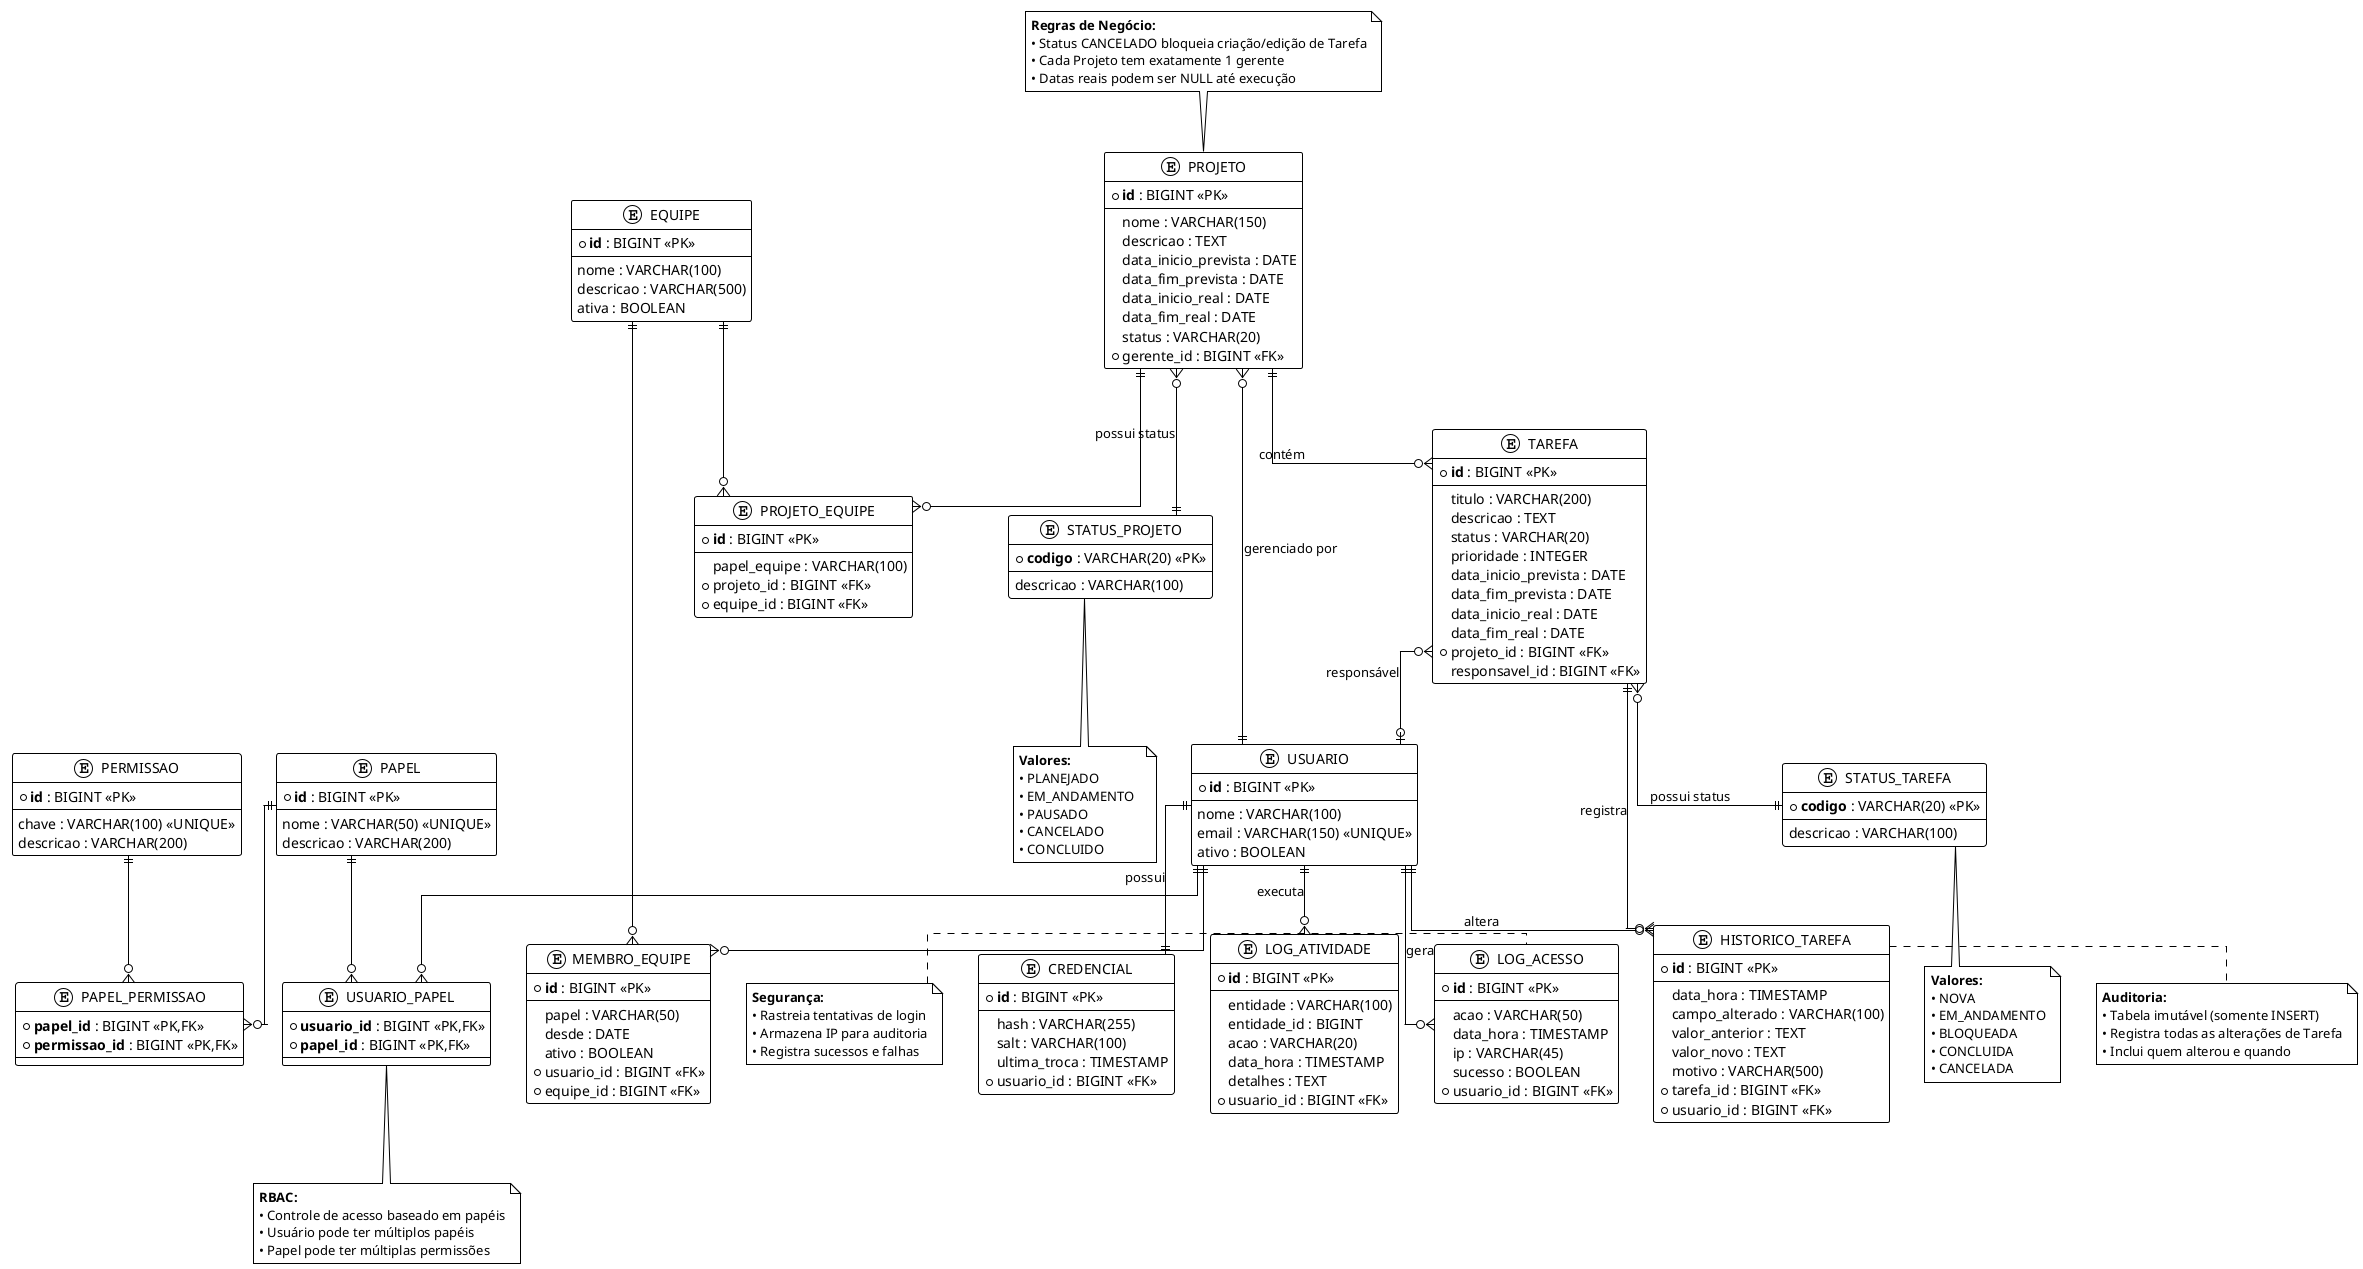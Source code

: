 @startuml DER_Sistema_Gestao_Projetos
!theme plain
skinparam linetype ortho
skinparam shadowing false

' ======= ENTIDADES =======

entity "USUARIO" as usuario {
  * **id** : BIGINT <<PK>>
  --
  nome : VARCHAR(100)
  email : VARCHAR(150) <<UNIQUE>>
  ativo : BOOLEAN
}

entity "CREDENCIAL" as credencial {
  * **id** : BIGINT <<PK>>
  --
  hash : VARCHAR(255)
  salt : VARCHAR(100)
  ultima_troca : TIMESTAMP
  * usuario_id : BIGINT <<FK>>
}

entity "PAPEL" as papel {
  * **id** : BIGINT <<PK>>
  --
  nome : VARCHAR(50) <<UNIQUE>>
  descricao : VARCHAR(200)
}

entity "PERMISSAO" as permissao {
  * **id** : BIGINT <<PK>>
  --
  chave : VARCHAR(100) <<UNIQUE>>
  descricao : VARCHAR(200)
}

entity "USUARIO_PAPEL" as usuario_papel {
  * **usuario_id** : BIGINT <<PK,FK>>
  * **papel_id** : BIGINT <<PK,FK>>
}

entity "PAPEL_PERMISSAO" as papel_permissao {
  * **papel_id** : BIGINT <<PK,FK>>
  * **permissao_id** : BIGINT <<PK,FK>>
}

entity "EQUIPE" as equipe {
  * **id** : BIGINT <<PK>>
  --
  nome : VARCHAR(100)
  descricao : VARCHAR(500)
  ativa : BOOLEAN
}

entity "MEMBRO_EQUIPE" as membro_equipe {
  * **id** : BIGINT <<PK>>
  --
  papel : VARCHAR(50)
  desde : DATE
  ativo : BOOLEAN
  * usuario_id : BIGINT <<FK>>
  * equipe_id : BIGINT <<FK>>
}

entity "PROJETO" as projeto {
  * **id** : BIGINT <<PK>>
  --
  nome : VARCHAR(150)
  descricao : TEXT
  data_inicio_prevista : DATE
  data_fim_prevista : DATE
  data_inicio_real : DATE
  data_fim_real : DATE
  status : VARCHAR(20)
  * gerente_id : BIGINT <<FK>>
}

entity "PROJETO_EQUIPE" as projeto_equipe {
  * **id** : BIGINT <<PK>>
  --
  papel_equipe : VARCHAR(100)
  * projeto_id : BIGINT <<FK>>
  * equipe_id : BIGINT <<FK>>
}

entity "TAREFA" as tarefa {
  * **id** : BIGINT <<PK>>
  --
  titulo : VARCHAR(200)
  descricao : TEXT
  status : VARCHAR(20)
  prioridade : INTEGER
  data_inicio_prevista : DATE
  data_fim_prevista : DATE
  data_inicio_real : DATE
  data_fim_real : DATE
  * projeto_id : BIGINT <<FK>>
  responsavel_id : BIGINT <<FK>>
}

entity "HISTORICO_TAREFA" as historico_tarefa {
  * **id** : BIGINT <<PK>>
  --
  data_hora : TIMESTAMP
  campo_alterado : VARCHAR(100)
  valor_anterior : TEXT
  valor_novo : TEXT
  motivo : VARCHAR(500)
  * tarefa_id : BIGINT <<FK>>
  * usuario_id : BIGINT <<FK>>
}

entity "LOG_ACESSO" as log_acesso {
  * **id** : BIGINT <<PK>>
  --
  acao : VARCHAR(50)
  data_hora : TIMESTAMP
  ip : VARCHAR(45)
  sucesso : BOOLEAN
  * usuario_id : BIGINT <<FK>>
}

entity "LOG_ATIVIDADE" as log_atividade {
  * **id** : BIGINT <<PK>>
  --
  entidade : VARCHAR(100)
  entidade_id : BIGINT
  acao : VARCHAR(20)
  data_hora : TIMESTAMP
  detalhes : TEXT
  * usuario_id : BIGINT <<FK>>
}

' ======= TABELAS DE DOMÍNIO (ENUM) =======

entity "STATUS_PROJETO" as status_projeto {
  * **codigo** : VARCHAR(20) <<PK>>
  --
  descricao : VARCHAR(100)
}

entity "STATUS_TAREFA" as status_tarefa {
  * **codigo** : VARCHAR(20) <<PK>>
  --
  descricao : VARCHAR(100)
}

' ======= RELACIONAMENTOS =======

' Usuario - Credencial (1:1)
usuario ||--|| credencial : "possui"

' Usuario - Papel (N:N)
usuario ||--o{ usuario_papel
papel ||--o{ usuario_papel

' Papel - Permissao (N:N)
papel ||--o{ papel_permissao
permissao ||--o{ papel_permissao

' Usuario - Equipe (N:N via MembroEquipe)
usuario ||--o{ membro_equipe
equipe ||--o{ membro_equipe

' Projeto - Usuario (N:1 - gerente)
projeto }o--|| usuario : "gerenciado por"

' Projeto - Equipe (N:N)
projeto ||--o{ projeto_equipe
equipe ||--o{ projeto_equipe

' Projeto - Tarefa (1:N)
projeto ||--o{ tarefa : "contém"

' Tarefa - Usuario (N:1 - responsável)
tarefa }o--o| usuario : "responsável"

' Tarefa - HistoricoTarefa (1:N)
tarefa ||--o{ historico_tarefa : "registra"

' Usuario - HistoricoTarefa (1:N - quem alterou)
usuario ||--o{ historico_tarefa : "altera"

' Usuario - LogAcesso (1:N)
usuario ||--o{ log_acesso : "gera"

' Usuario - LogAtividade (1:N)
usuario ||--o{ log_atividade : "executa"

' Relacionamentos com tabelas de domínio
projeto }o--|| status_projeto : "possui status"
tarefa }o--|| status_tarefa : "possui status"

' ======= NOTAS/REGRAS DE NEGÓCIO =======

note top of projeto
  **Regras de Negócio:**
  • Status CANCELADO bloqueia criação/edição de Tarefa
  • Cada Projeto tem exatamente 1 gerente
  • Datas reais podem ser NULL até execução
end note

note right of historico_tarefa
  **Auditoria:**
  • Tabela imutável (somente INSERT)
  • Registra todas as alterações de Tarefa
  • Inclui quem alterou e quando
end note

note bottom of usuario_papel
  **RBAC:**
  • Controle de acesso baseado em papéis
  • Usuário pode ter múltiplos papéis
  • Papel pode ter múltiplas permissões
end note

note left of log_acesso
  **Segurança:**
  • Rastreia tentativas de login
  • Armazena IP para auditoria
  • Registra sucessos e falhas
end note

note bottom of status_projeto
  **Valores:**
  • PLANEJADO
  • EM_ANDAMENTO  
  • PAUSADO
  • CANCELADO
  • CONCLUIDO
end note

note bottom of status_tarefa
  **Valores:**
  • NOVA
  • EM_ANDAMENTO
  • BLOQUEADA
  • CONCLUIDA
  • CANCELADA
end note

@enduml

